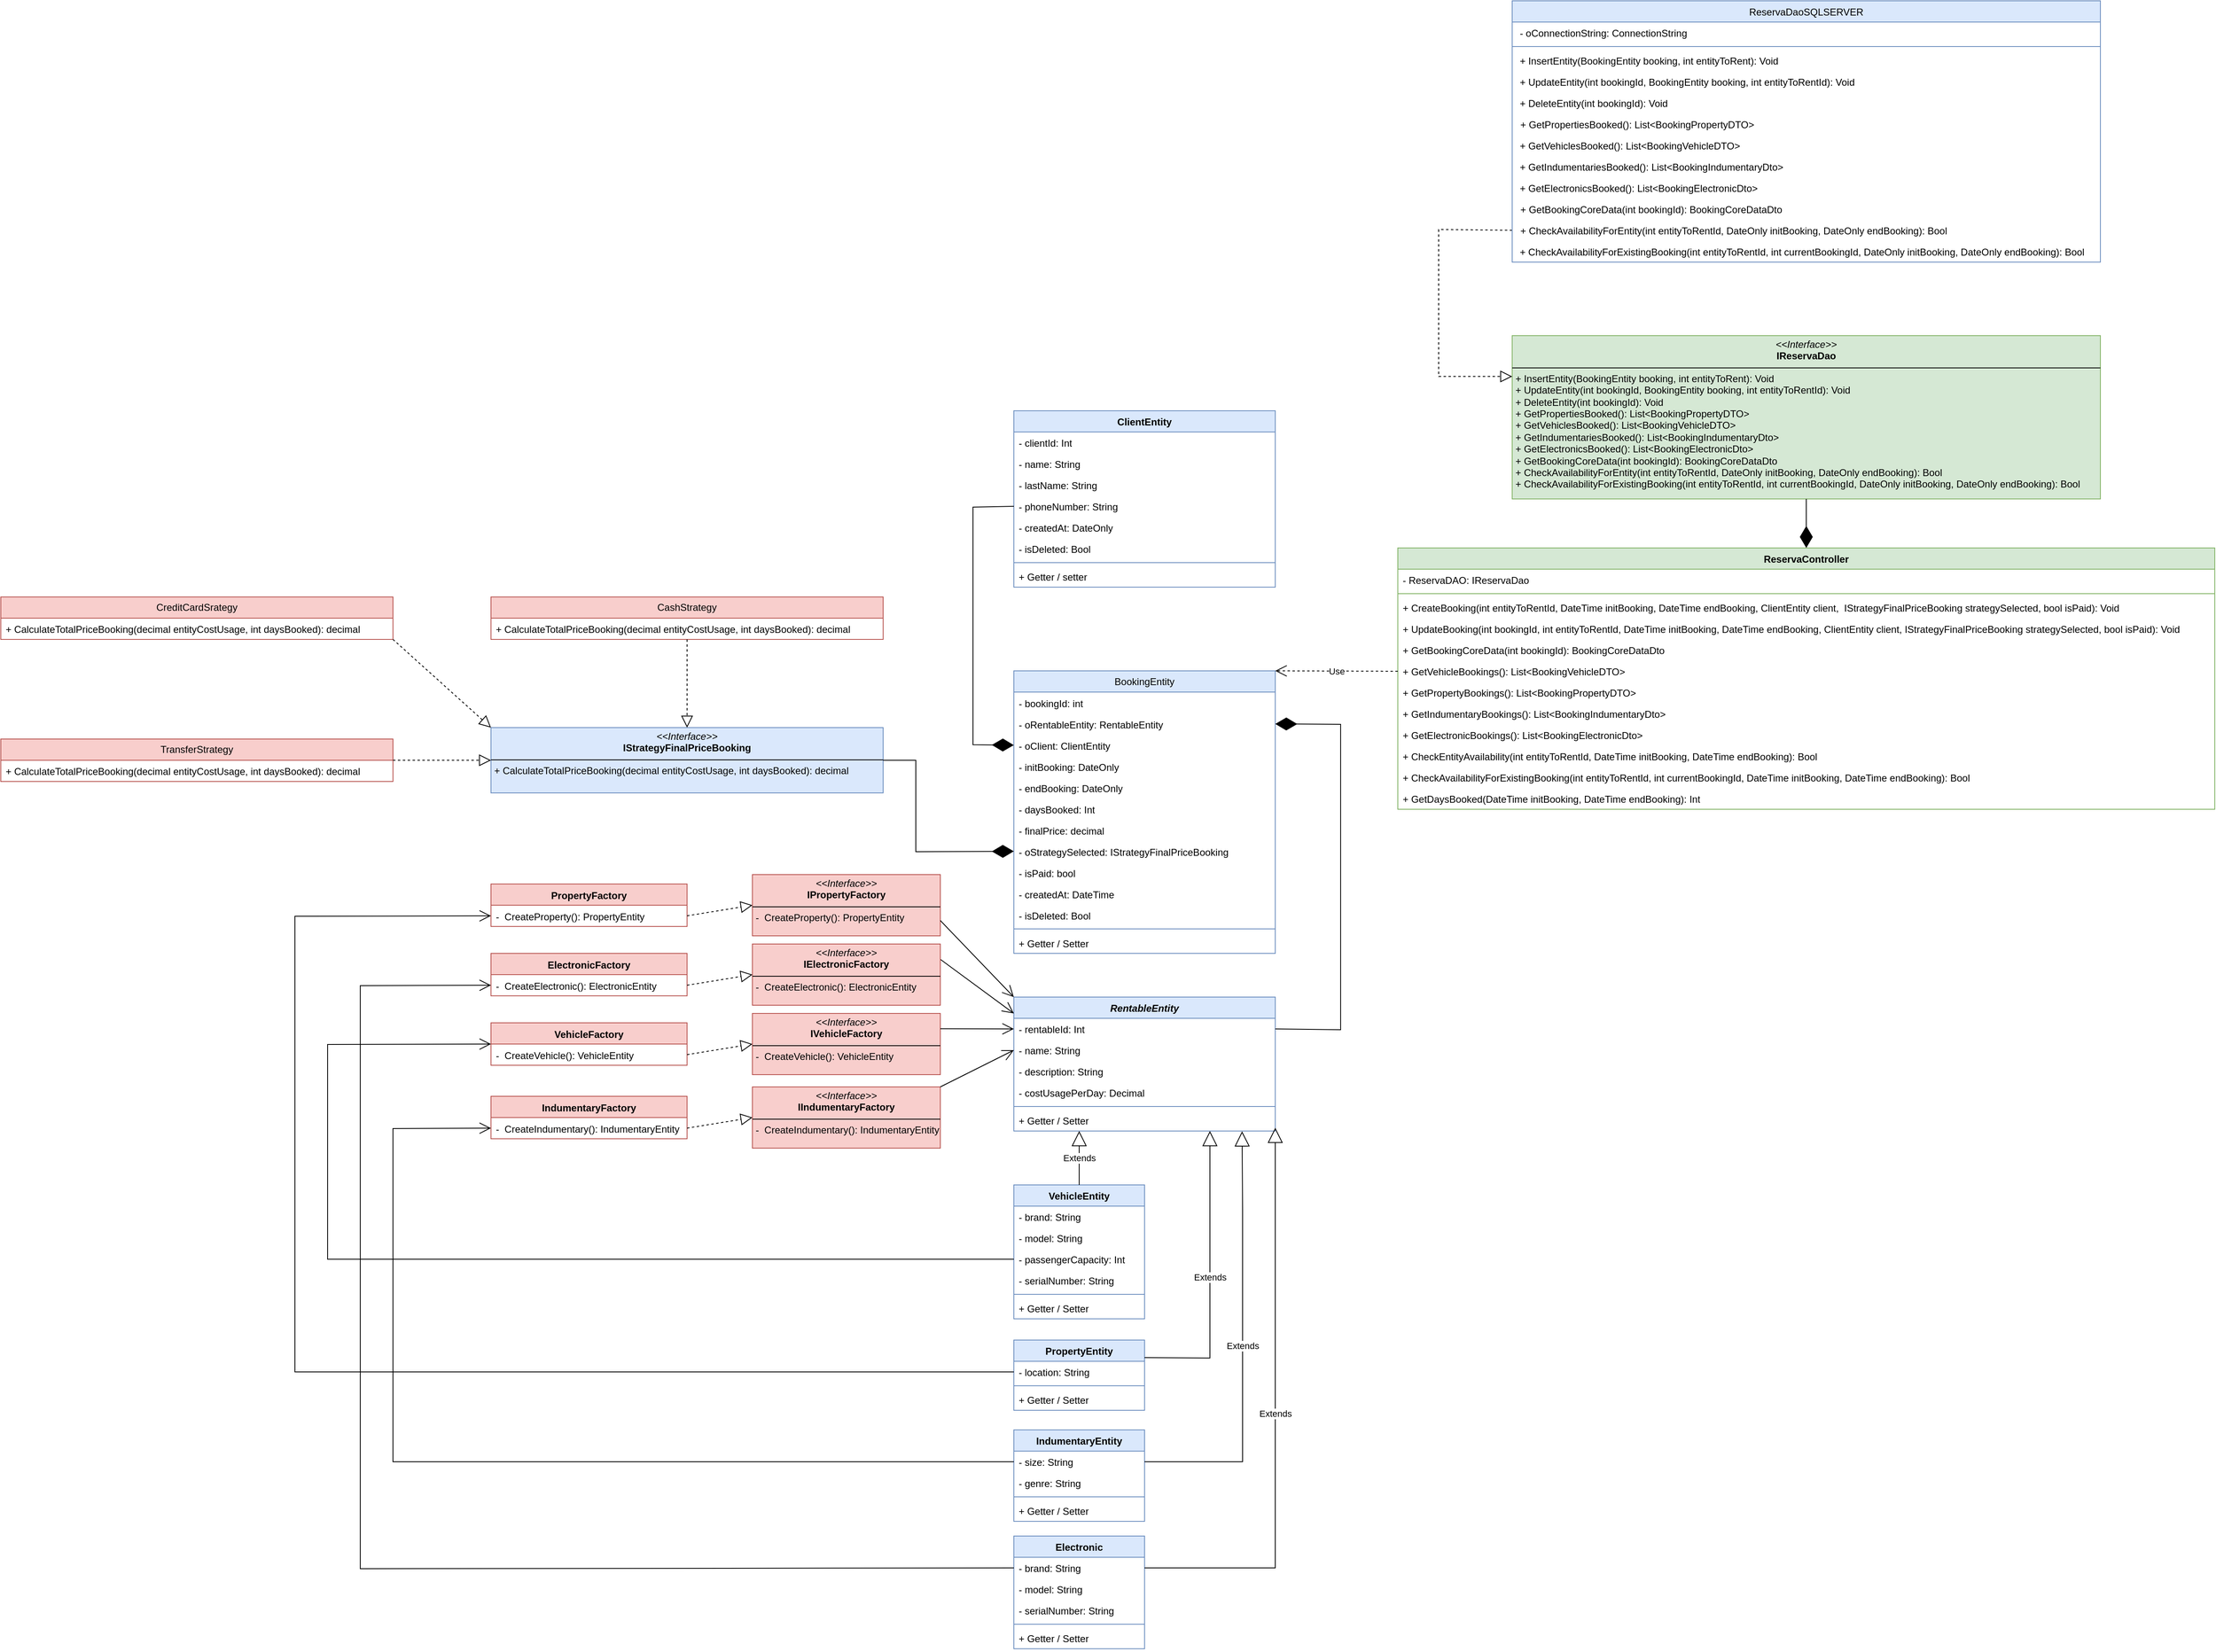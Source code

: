 <mxfile version="26.1.0">
  <diagram id="C5RBs43oDa-KdzZeNtuy" name="Page-1">
    <mxGraphModel dx="3269" dy="2035" grid="1" gridSize="10" guides="1" tooltips="1" connect="1" arrows="1" fold="1" page="1" pageScale="1" pageWidth="827" pageHeight="1169" math="0" shadow="0">
      <root>
        <mxCell id="WIyWlLk6GJQsqaUBKTNV-0" />
        <mxCell id="WIyWlLk6GJQsqaUBKTNV-1" parent="WIyWlLk6GJQsqaUBKTNV-0" />
        <mxCell id="m4PaVz9kTDVC2fhNwPpV-4" value="BookingEntity" style="swimlane;fontStyle=0;childLayout=stackLayout;horizontal=1;startSize=26;fillColor=#dae8fc;horizontalStack=0;resizeParent=1;resizeParentMax=0;resizeLast=0;collapsible=1;marginBottom=0;whiteSpace=wrap;html=1;strokeColor=#6c8ebf;" parent="WIyWlLk6GJQsqaUBKTNV-1" vertex="1">
          <mxGeometry x="320" y="250.5" width="320" height="346" as="geometry" />
        </mxCell>
        <mxCell id="m4PaVz9kTDVC2fhNwPpV-5" value="- bookingId: int" style="text;strokeColor=none;fillColor=none;align=left;verticalAlign=top;spacingLeft=4;spacingRight=4;overflow=hidden;rotatable=0;points=[[0,0.5],[1,0.5]];portConstraint=eastwest;whiteSpace=wrap;html=1;" parent="m4PaVz9kTDVC2fhNwPpV-4" vertex="1">
          <mxGeometry y="26" width="320" height="26" as="geometry" />
        </mxCell>
        <mxCell id="m4PaVz9kTDVC2fhNwPpV-6" value="- oRentableEntity: RentableEntity" style="text;strokeColor=none;fillColor=none;align=left;verticalAlign=top;spacingLeft=4;spacingRight=4;overflow=hidden;rotatable=0;points=[[0,0.5],[1,0.5]];portConstraint=eastwest;whiteSpace=wrap;html=1;" parent="m4PaVz9kTDVC2fhNwPpV-4" vertex="1">
          <mxGeometry y="52" width="320" height="26" as="geometry" />
        </mxCell>
        <mxCell id="-0rxYAURBGDoNV16Kf09-72" value="- oClient: ClientEntity" style="text;strokeColor=none;fillColor=none;align=left;verticalAlign=top;spacingLeft=4;spacingRight=4;overflow=hidden;rotatable=0;points=[[0,0.5],[1,0.5]];portConstraint=eastwest;whiteSpace=wrap;html=1;" parent="m4PaVz9kTDVC2fhNwPpV-4" vertex="1">
          <mxGeometry y="78" width="320" height="26" as="geometry" />
        </mxCell>
        <mxCell id="-0rxYAURBGDoNV16Kf09-1" value="- initBooking: DateOnly" style="text;strokeColor=none;fillColor=none;align=left;verticalAlign=top;spacingLeft=4;spacingRight=4;overflow=hidden;rotatable=0;points=[[0,0.5],[1,0.5]];portConstraint=eastwest;whiteSpace=wrap;html=1;" parent="m4PaVz9kTDVC2fhNwPpV-4" vertex="1">
          <mxGeometry y="104" width="320" height="26" as="geometry" />
        </mxCell>
        <mxCell id="-0rxYAURBGDoNV16Kf09-2" value="- endBooking: DateOnly" style="text;strokeColor=none;fillColor=none;align=left;verticalAlign=top;spacingLeft=4;spacingRight=4;overflow=hidden;rotatable=0;points=[[0,0.5],[1,0.5]];portConstraint=eastwest;whiteSpace=wrap;html=1;" parent="m4PaVz9kTDVC2fhNwPpV-4" vertex="1">
          <mxGeometry y="130" width="320" height="26" as="geometry" />
        </mxCell>
        <mxCell id="m4PaVz9kTDVC2fhNwPpV-25" value="- daysBooked: Int" style="text;strokeColor=none;fillColor=none;align=left;verticalAlign=top;spacingLeft=4;spacingRight=4;overflow=hidden;rotatable=0;points=[[0,0.5],[1,0.5]];portConstraint=eastwest;whiteSpace=wrap;html=1;" parent="m4PaVz9kTDVC2fhNwPpV-4" vertex="1">
          <mxGeometry y="156" width="320" height="26" as="geometry" />
        </mxCell>
        <mxCell id="-0rxYAURBGDoNV16Kf09-3" value="- finalPrice: decimal" style="text;strokeColor=none;fillColor=none;align=left;verticalAlign=top;spacingLeft=4;spacingRight=4;overflow=hidden;rotatable=0;points=[[0,0.5],[1,0.5]];portConstraint=eastwest;whiteSpace=wrap;html=1;" parent="m4PaVz9kTDVC2fhNwPpV-4" vertex="1">
          <mxGeometry y="182" width="320" height="26" as="geometry" />
        </mxCell>
        <mxCell id="m4PaVz9kTDVC2fhNwPpV-8" value="- oStrategySelected: IStrategyFinalPriceBooking" style="text;strokeColor=none;fillColor=none;align=left;verticalAlign=top;spacingLeft=4;spacingRight=4;overflow=hidden;rotatable=0;points=[[0,0.5],[1,0.5]];portConstraint=eastwest;whiteSpace=wrap;html=1;" parent="m4PaVz9kTDVC2fhNwPpV-4" vertex="1">
          <mxGeometry y="208" width="320" height="26" as="geometry" />
        </mxCell>
        <mxCell id="-0rxYAURBGDoNV16Kf09-4" value="- isPaid: bool" style="text;strokeColor=none;fillColor=none;align=left;verticalAlign=top;spacingLeft=4;spacingRight=4;overflow=hidden;rotatable=0;points=[[0,0.5],[1,0.5]];portConstraint=eastwest;whiteSpace=wrap;html=1;" parent="m4PaVz9kTDVC2fhNwPpV-4" vertex="1">
          <mxGeometry y="234" width="320" height="26" as="geometry" />
        </mxCell>
        <mxCell id="PpOj1krbx0FKZyaxwS8G-9" value="- createdAt: DateTime" style="text;strokeColor=none;fillColor=none;align=left;verticalAlign=top;spacingLeft=4;spacingRight=4;overflow=hidden;rotatable=0;points=[[0,0.5],[1,0.5]];portConstraint=eastwest;whiteSpace=wrap;html=1;" vertex="1" parent="m4PaVz9kTDVC2fhNwPpV-4">
          <mxGeometry y="260" width="320" height="26" as="geometry" />
        </mxCell>
        <mxCell id="PpOj1krbx0FKZyaxwS8G-10" value="- isDeleted: Bool" style="text;strokeColor=none;fillColor=none;align=left;verticalAlign=top;spacingLeft=4;spacingRight=4;overflow=hidden;rotatable=0;points=[[0,0.5],[1,0.5]];portConstraint=eastwest;whiteSpace=wrap;html=1;" vertex="1" parent="m4PaVz9kTDVC2fhNwPpV-4">
          <mxGeometry y="286" width="320" height="26" as="geometry" />
        </mxCell>
        <mxCell id="-0rxYAURBGDoNV16Kf09-71" value="" style="line;strokeWidth=1;fillColor=none;align=left;verticalAlign=middle;spacingTop=-1;spacingLeft=3;spacingRight=3;rotatable=0;labelPosition=right;points=[];portConstraint=eastwest;strokeColor=inherit;" parent="m4PaVz9kTDVC2fhNwPpV-4" vertex="1">
          <mxGeometry y="312" width="320" height="8" as="geometry" />
        </mxCell>
        <mxCell id="-0rxYAURBGDoNV16Kf09-70" value="+ Getter / Setter" style="text;strokeColor=none;fillColor=none;align=left;verticalAlign=top;spacingLeft=4;spacingRight=4;overflow=hidden;rotatable=0;points=[[0,0.5],[1,0.5]];portConstraint=eastwest;whiteSpace=wrap;html=1;" parent="m4PaVz9kTDVC2fhNwPpV-4" vertex="1">
          <mxGeometry y="320" width="320" height="26" as="geometry" />
        </mxCell>
        <mxCell id="m4PaVz9kTDVC2fhNwPpV-11" value="&lt;p style=&quot;margin:0px;margin-top:4px;text-align:center;&quot;&gt;&lt;i&gt;&amp;lt;&amp;lt;Interface&amp;gt;&amp;gt;&lt;/i&gt;&lt;br&gt;&lt;b&gt;IStrategyFinalPriceBooking&lt;/b&gt;&lt;/p&gt;&lt;hr size=&quot;1&quot; style=&quot;border-style:solid;&quot;&gt;&lt;p style=&quot;margin:0px;margin-left:4px;&quot;&gt;+ CalculateTotalPriceBooking(decimal entityCostUsage, int daysBooked): decimal&lt;/p&gt;" style="verticalAlign=top;align=left;overflow=fill;html=1;whiteSpace=wrap;fillColor=#dae8fc;strokeColor=#6c8ebf;shadow=0;fillStyle=auto;" parent="WIyWlLk6GJQsqaUBKTNV-1" vertex="1">
          <mxGeometry x="-320" y="320" width="480" height="80" as="geometry" />
        </mxCell>
        <mxCell id="m4PaVz9kTDVC2fhNwPpV-12" value="" style="endArrow=diamondThin;endFill=1;endSize=24;html=1;rounded=0;entryX=0;entryY=0.5;entryDx=0;entryDy=0;exitX=1;exitY=0.5;exitDx=0;exitDy=0;" parent="WIyWlLk6GJQsqaUBKTNV-1" source="m4PaVz9kTDVC2fhNwPpV-11" edge="1" target="m4PaVz9kTDVC2fhNwPpV-8">
          <mxGeometry width="160" relative="1" as="geometry">
            <mxPoint x="170" y="370" as="sourcePoint" />
            <mxPoint x="320" y="359.004" as="targetPoint" />
            <Array as="points">
              <mxPoint x="200" y="360" />
              <mxPoint x="200" y="472" />
            </Array>
          </mxGeometry>
        </mxCell>
        <mxCell id="m4PaVz9kTDVC2fhNwPpV-14" value="CashStrategy" style="swimlane;fontStyle=0;childLayout=stackLayout;horizontal=1;startSize=26;fillColor=#f8cecc;horizontalStack=0;resizeParent=1;resizeParentMax=0;resizeLast=0;collapsible=1;marginBottom=0;whiteSpace=wrap;html=1;strokeColor=#b85450;" parent="WIyWlLk6GJQsqaUBKTNV-1" vertex="1">
          <mxGeometry x="-320" y="160" width="480" height="52" as="geometry" />
        </mxCell>
        <mxCell id="m4PaVz9kTDVC2fhNwPpV-15" value="+ CalculateTotalPriceBooking(decimal entityCostUsage, int daysBooked): decimal" style="text;strokeColor=none;fillColor=none;align=left;verticalAlign=top;spacingLeft=4;spacingRight=4;overflow=hidden;rotatable=0;points=[[0,0.5],[1,0.5]];portConstraint=eastwest;whiteSpace=wrap;html=1;" parent="m4PaVz9kTDVC2fhNwPpV-14" vertex="1">
          <mxGeometry y="26" width="480" height="26" as="geometry" />
        </mxCell>
        <mxCell id="m4PaVz9kTDVC2fhNwPpV-18" value="CreditCardSrategy" style="swimlane;fontStyle=0;childLayout=stackLayout;horizontal=1;startSize=26;fillColor=#f8cecc;horizontalStack=0;resizeParent=1;resizeParentMax=0;resizeLast=0;collapsible=1;marginBottom=0;whiteSpace=wrap;html=1;strokeColor=#b85450;" parent="WIyWlLk6GJQsqaUBKTNV-1" vertex="1">
          <mxGeometry x="-920" y="160" width="480" height="52" as="geometry" />
        </mxCell>
        <mxCell id="m4PaVz9kTDVC2fhNwPpV-19" value="+ CalculateTotalPriceBooking(decimal entityCostUsage, int daysBooked): decimal" style="text;strokeColor=none;fillColor=none;align=left;verticalAlign=top;spacingLeft=4;spacingRight=4;overflow=hidden;rotatable=0;points=[[0,0.5],[1,0.5]];portConstraint=eastwest;whiteSpace=wrap;html=1;" parent="m4PaVz9kTDVC2fhNwPpV-18" vertex="1">
          <mxGeometry y="26" width="480" height="26" as="geometry" />
        </mxCell>
        <mxCell id="m4PaVz9kTDVC2fhNwPpV-20" value="TransferStrategy" style="swimlane;fontStyle=0;childLayout=stackLayout;horizontal=1;startSize=26;fillColor=#f8cecc;horizontalStack=0;resizeParent=1;resizeParentMax=0;resizeLast=0;collapsible=1;marginBottom=0;whiteSpace=wrap;html=1;strokeColor=#b85450;" parent="WIyWlLk6GJQsqaUBKTNV-1" vertex="1">
          <mxGeometry x="-920" y="334" width="480" height="52" as="geometry" />
        </mxCell>
        <mxCell id="m4PaVz9kTDVC2fhNwPpV-21" value="+ CalculateTotalPriceBooking(decimal entityCostUsage, int daysBooked): decimal" style="text;strokeColor=none;fillColor=none;align=left;verticalAlign=top;spacingLeft=4;spacingRight=4;overflow=hidden;rotatable=0;points=[[0,0.5],[1,0.5]];portConstraint=eastwest;whiteSpace=wrap;html=1;" parent="m4PaVz9kTDVC2fhNwPpV-20" vertex="1">
          <mxGeometry y="26" width="480" height="26" as="geometry" />
        </mxCell>
        <mxCell id="m4PaVz9kTDVC2fhNwPpV-22" value="" style="endArrow=block;dashed=1;endFill=0;endSize=12;html=1;rounded=0;exitX=1;exitY=0.5;exitDx=0;exitDy=0;entryX=0;entryY=0.5;entryDx=0;entryDy=0;" parent="WIyWlLk6GJQsqaUBKTNV-1" source="m4PaVz9kTDVC2fhNwPpV-20" target="m4PaVz9kTDVC2fhNwPpV-11" edge="1">
          <mxGeometry width="160" relative="1" as="geometry">
            <mxPoint x="-560" y="470" as="sourcePoint" />
            <mxPoint x="-400" y="470" as="targetPoint" />
          </mxGeometry>
        </mxCell>
        <mxCell id="m4PaVz9kTDVC2fhNwPpV-23" value="" style="endArrow=block;dashed=1;endFill=0;endSize=12;html=1;rounded=0;exitX=1;exitY=1;exitDx=0;exitDy=0;entryX=0;entryY=0;entryDx=0;entryDy=0;" parent="WIyWlLk6GJQsqaUBKTNV-1" source="m4PaVz9kTDVC2fhNwPpV-18" target="m4PaVz9kTDVC2fhNwPpV-11" edge="1">
          <mxGeometry width="160" relative="1" as="geometry">
            <mxPoint x="-473" y="250" as="sourcePoint" />
            <mxPoint x="-353" y="250" as="targetPoint" />
          </mxGeometry>
        </mxCell>
        <mxCell id="m4PaVz9kTDVC2fhNwPpV-24" value="" style="endArrow=block;dashed=1;endFill=0;endSize=12;html=1;rounded=0;exitX=0.5;exitY=1;exitDx=0;exitDy=0;entryX=0.5;entryY=0;entryDx=0;entryDy=0;" parent="WIyWlLk6GJQsqaUBKTNV-1" source="m4PaVz9kTDVC2fhNwPpV-14" target="m4PaVz9kTDVC2fhNwPpV-11" edge="1">
          <mxGeometry width="160" relative="1" as="geometry">
            <mxPoint x="-230" y="270" as="sourcePoint" />
            <mxPoint x="-110" y="270" as="targetPoint" />
          </mxGeometry>
        </mxCell>
        <mxCell id="m4PaVz9kTDVC2fhNwPpV-26" value="&lt;div&gt;&lt;i&gt;RentableEntity&lt;/i&gt;&lt;/div&gt;" style="swimlane;fontStyle=1;align=center;verticalAlign=top;childLayout=stackLayout;horizontal=1;startSize=26;horizontalStack=0;resizeParent=1;resizeParentMax=0;resizeLast=0;collapsible=1;marginBottom=0;whiteSpace=wrap;html=1;fillColor=#dae8fc;strokeColor=#6c8ebf;" parent="WIyWlLk6GJQsqaUBKTNV-1" vertex="1">
          <mxGeometry x="320" y="650" width="320" height="164" as="geometry" />
        </mxCell>
        <mxCell id="m4PaVz9kTDVC2fhNwPpV-27" value="- rentableId: Int" style="text;strokeColor=none;fillColor=none;align=left;verticalAlign=top;spacingLeft=4;spacingRight=4;overflow=hidden;rotatable=0;points=[[0,0.5],[1,0.5]];portConstraint=eastwest;whiteSpace=wrap;html=1;" parent="m4PaVz9kTDVC2fhNwPpV-26" vertex="1">
          <mxGeometry y="26" width="320" height="26" as="geometry" />
        </mxCell>
        <mxCell id="m4PaVz9kTDVC2fhNwPpV-30" value="- name: String" style="text;strokeColor=none;fillColor=none;align=left;verticalAlign=top;spacingLeft=4;spacingRight=4;overflow=hidden;rotatable=0;points=[[0,0.5],[1,0.5]];portConstraint=eastwest;whiteSpace=wrap;html=1;" parent="m4PaVz9kTDVC2fhNwPpV-26" vertex="1">
          <mxGeometry y="52" width="320" height="26" as="geometry" />
        </mxCell>
        <mxCell id="m4PaVz9kTDVC2fhNwPpV-31" value="- description: String" style="text;strokeColor=none;fillColor=none;align=left;verticalAlign=top;spacingLeft=4;spacingRight=4;overflow=hidden;rotatable=0;points=[[0,0.5],[1,0.5]];portConstraint=eastwest;whiteSpace=wrap;html=1;" parent="m4PaVz9kTDVC2fhNwPpV-26" vertex="1">
          <mxGeometry y="78" width="320" height="26" as="geometry" />
        </mxCell>
        <mxCell id="m4PaVz9kTDVC2fhNwPpV-32" value="- costUsagePerDay: Decimal" style="text;strokeColor=none;fillColor=none;align=left;verticalAlign=top;spacingLeft=4;spacingRight=4;overflow=hidden;rotatable=0;points=[[0,0.5],[1,0.5]];portConstraint=eastwest;whiteSpace=wrap;html=1;" parent="m4PaVz9kTDVC2fhNwPpV-26" vertex="1">
          <mxGeometry y="104" width="320" height="26" as="geometry" />
        </mxCell>
        <mxCell id="-0rxYAURBGDoNV16Kf09-69" value="" style="line;strokeWidth=1;fillColor=none;align=left;verticalAlign=middle;spacingTop=-1;spacingLeft=3;spacingRight=3;rotatable=0;labelPosition=right;points=[];portConstraint=eastwest;strokeColor=inherit;" parent="m4PaVz9kTDVC2fhNwPpV-26" vertex="1">
          <mxGeometry y="130" width="320" height="8" as="geometry" />
        </mxCell>
        <mxCell id="-0rxYAURBGDoNV16Kf09-68" value="+ Getter / Setter" style="text;strokeColor=none;fillColor=none;align=left;verticalAlign=top;spacingLeft=4;spacingRight=4;overflow=hidden;rotatable=0;points=[[0,0.5],[1,0.5]];portConstraint=eastwest;whiteSpace=wrap;html=1;" parent="m4PaVz9kTDVC2fhNwPpV-26" vertex="1">
          <mxGeometry y="138" width="320" height="26" as="geometry" />
        </mxCell>
        <mxCell id="qjLI-L57XUs-h8wpZ4Zj-0" value="" style="endArrow=diamondThin;endFill=1;endSize=24;html=1;rounded=0;exitX=1;exitY=0.5;exitDx=0;exitDy=0;entryX=1;entryY=0.5;entryDx=0;entryDy=0;" parent="WIyWlLk6GJQsqaUBKTNV-1" source="m4PaVz9kTDVC2fhNwPpV-27" target="m4PaVz9kTDVC2fhNwPpV-6" edge="1">
          <mxGeometry width="160" relative="1" as="geometry">
            <mxPoint x="350" y="540" as="sourcePoint" />
            <mxPoint x="587" y="590" as="targetPoint" />
            <Array as="points">
              <mxPoint x="720" y="690" />
              <mxPoint x="720" y="316" />
            </Array>
          </mxGeometry>
        </mxCell>
        <mxCell id="gw679d61oDOW8X4mK3xs-9" value="ReservaController" style="swimlane;fontStyle=1;align=center;verticalAlign=top;childLayout=stackLayout;horizontal=1;startSize=26;horizontalStack=0;resizeParent=1;resizeParentMax=0;resizeLast=0;collapsible=1;marginBottom=0;whiteSpace=wrap;html=1;fillColor=#d5e8d4;strokeColor=#82b366;" parent="WIyWlLk6GJQsqaUBKTNV-1" vertex="1">
          <mxGeometry x="790" y="100" width="1000" height="320" as="geometry" />
        </mxCell>
        <mxCell id="gw679d61oDOW8X4mK3xs-13" value="- ReservaDAO: IReservaDao" style="text;strokeColor=none;fillColor=none;align=left;verticalAlign=top;spacingLeft=4;spacingRight=4;overflow=hidden;rotatable=0;points=[[0,0.5],[1,0.5]];portConstraint=eastwest;whiteSpace=wrap;html=1;" parent="gw679d61oDOW8X4mK3xs-9" vertex="1">
          <mxGeometry y="26" width="1000" height="26" as="geometry" />
        </mxCell>
        <mxCell id="gw679d61oDOW8X4mK3xs-11" value="" style="line;strokeWidth=1;fillColor=none;align=left;verticalAlign=middle;spacingTop=-1;spacingLeft=3;spacingRight=3;rotatable=0;labelPosition=right;points=[];portConstraint=eastwest;strokeColor=inherit;" parent="gw679d61oDOW8X4mK3xs-9" vertex="1">
          <mxGeometry y="52" width="1000" height="8" as="geometry" />
        </mxCell>
        <mxCell id="gw679d61oDOW8X4mK3xs-12" value="+ CreateBooking(int entityToRentId, DateTime initBooking, DateTime endBooking, ClientEntity client,&amp;nbsp; IStrategyFinalPriceBooking strategySelected, bool isPaid): Void" style="text;strokeColor=none;fillColor=none;align=left;verticalAlign=top;spacingLeft=4;spacingRight=4;overflow=hidden;rotatable=0;points=[[0,0.5],[1,0.5]];portConstraint=eastwest;whiteSpace=wrap;html=1;" parent="gw679d61oDOW8X4mK3xs-9" vertex="1">
          <mxGeometry y="60" width="1000" height="26" as="geometry" />
        </mxCell>
        <mxCell id="gw679d61oDOW8X4mK3xs-14" value="+&amp;nbsp;UpdateBooking(int bookingId, int entityToRentId, DateTime initBooking, DateTime endBooking, ClientEntity client, IStrategyFinalPriceBooking strategySelected, bool isPaid): Void" style="text;strokeColor=none;fillColor=none;align=left;verticalAlign=top;spacingLeft=4;spacingRight=4;overflow=hidden;rotatable=0;points=[[0,0.5],[1,0.5]];portConstraint=eastwest;whiteSpace=wrap;html=1;" parent="gw679d61oDOW8X4mK3xs-9" vertex="1">
          <mxGeometry y="86" width="1000" height="26" as="geometry" />
        </mxCell>
        <mxCell id="gw679d61oDOW8X4mK3xs-15" value="+ GetBookingCoreData(int bookingId): BookingCoreDataDto&amp;nbsp;" style="text;strokeColor=none;fillColor=none;align=left;verticalAlign=top;spacingLeft=4;spacingRight=4;overflow=hidden;rotatable=0;points=[[0,0.5],[1,0.5]];portConstraint=eastwest;whiteSpace=wrap;html=1;" parent="gw679d61oDOW8X4mK3xs-9" vertex="1">
          <mxGeometry y="112" width="1000" height="26" as="geometry" />
        </mxCell>
        <mxCell id="gw679d61oDOW8X4mK3xs-16" value="+&amp;nbsp;GetVehicleBookings():&amp;nbsp;List&amp;lt;BookingVehicleDTO&amp;gt;&amp;nbsp;" style="text;strokeColor=none;fillColor=none;align=left;verticalAlign=top;spacingLeft=4;spacingRight=4;overflow=hidden;rotatable=0;points=[[0,0.5],[1,0.5]];portConstraint=eastwest;whiteSpace=wrap;html=1;" parent="gw679d61oDOW8X4mK3xs-9" vertex="1">
          <mxGeometry y="138" width="1000" height="26" as="geometry" />
        </mxCell>
        <mxCell id="gw679d61oDOW8X4mK3xs-17" value="+&amp;nbsp;GetPropertyBookings():&amp;nbsp;List&amp;lt;BookingPropertyDTO&amp;gt;&amp;nbsp;" style="text;strokeColor=none;fillColor=none;align=left;verticalAlign=top;spacingLeft=4;spacingRight=4;overflow=hidden;rotatable=0;points=[[0,0.5],[1,0.5]];portConstraint=eastwest;whiteSpace=wrap;html=1;" parent="gw679d61oDOW8X4mK3xs-9" vertex="1">
          <mxGeometry y="164" width="1000" height="26" as="geometry" />
        </mxCell>
        <mxCell id="PpOj1krbx0FKZyaxwS8G-13" value="+&amp;nbsp;GetIndumentaryBookings():&amp;nbsp;List&amp;lt;BookingIndumentaryDto&amp;gt;&amp;nbsp;" style="text;strokeColor=none;fillColor=none;align=left;verticalAlign=top;spacingLeft=4;spacingRight=4;overflow=hidden;rotatable=0;points=[[0,0.5],[1,0.5]];portConstraint=eastwest;whiteSpace=wrap;html=1;" vertex="1" parent="gw679d61oDOW8X4mK3xs-9">
          <mxGeometry y="190" width="1000" height="26" as="geometry" />
        </mxCell>
        <mxCell id="PpOj1krbx0FKZyaxwS8G-14" value="+&amp;nbsp;GetElectronicBookings():&amp;nbsp;List&amp;lt;BookingElectronicDto&amp;gt;&amp;nbsp;" style="text;strokeColor=none;fillColor=none;align=left;verticalAlign=top;spacingLeft=4;spacingRight=4;overflow=hidden;rotatable=0;points=[[0,0.5],[1,0.5]];portConstraint=eastwest;whiteSpace=wrap;html=1;" vertex="1" parent="gw679d61oDOW8X4mK3xs-9">
          <mxGeometry y="216" width="1000" height="26" as="geometry" />
        </mxCell>
        <mxCell id="PpOj1krbx0FKZyaxwS8G-15" value="+&amp;nbsp;CheckEntityAvailability(int entityToRentId, DateTime initBooking, DateTime endBooking): Bool" style="text;strokeColor=none;fillColor=none;align=left;verticalAlign=top;spacingLeft=4;spacingRight=4;overflow=hidden;rotatable=0;points=[[0,0.5],[1,0.5]];portConstraint=eastwest;whiteSpace=wrap;html=1;" vertex="1" parent="gw679d61oDOW8X4mK3xs-9">
          <mxGeometry y="242" width="1000" height="26" as="geometry" />
        </mxCell>
        <mxCell id="PpOj1krbx0FKZyaxwS8G-16" value="+&amp;nbsp;CheckAvailabilityForExistingBooking(int entityToRentId, int currentBookingId, DateTime initBooking, DateTime endBooking): Bool" style="text;strokeColor=none;fillColor=none;align=left;verticalAlign=top;spacingLeft=4;spacingRight=4;overflow=hidden;rotatable=0;points=[[0,0.5],[1,0.5]];portConstraint=eastwest;whiteSpace=wrap;html=1;" vertex="1" parent="gw679d61oDOW8X4mK3xs-9">
          <mxGeometry y="268" width="1000" height="26" as="geometry" />
        </mxCell>
        <mxCell id="PpOj1krbx0FKZyaxwS8G-17" value="+&amp;nbsp;GetDaysBooked(DateTime initBooking, DateTime endBooking): Int" style="text;strokeColor=none;fillColor=none;align=left;verticalAlign=top;spacingLeft=4;spacingRight=4;overflow=hidden;rotatable=0;points=[[0,0.5],[1,0.5]];portConstraint=eastwest;whiteSpace=wrap;html=1;" vertex="1" parent="gw679d61oDOW8X4mK3xs-9">
          <mxGeometry y="294" width="1000" height="26" as="geometry" />
        </mxCell>
        <mxCell id="gw679d61oDOW8X4mK3xs-18" value="Use" style="endArrow=open;endSize=12;dashed=1;html=1;rounded=0;entryX=1;entryY=0;entryDx=0;entryDy=0;exitX=0;exitY=0.5;exitDx=0;exitDy=0;" parent="WIyWlLk6GJQsqaUBKTNV-1" source="gw679d61oDOW8X4mK3xs-16" target="m4PaVz9kTDVC2fhNwPpV-4" edge="1">
          <mxGeometry width="160" relative="1" as="geometry">
            <mxPoint x="645" y="170" as="sourcePoint" />
            <mxPoint x="646" y="240" as="targetPoint" />
          </mxGeometry>
        </mxCell>
        <mxCell id="gw679d61oDOW8X4mK3xs-19" value="&lt;p style=&quot;margin:0px;margin-top:4px;text-align:center;&quot;&gt;&lt;i&gt;&amp;lt;&amp;lt;Interface&amp;gt;&amp;gt;&lt;/i&gt;&lt;br&gt;&lt;b&gt;IReservaDao&lt;/b&gt;&lt;/p&gt;&lt;hr size=&quot;1&quot; style=&quot;border-style:solid;&quot;&gt;&lt;p style=&quot;margin: 0px 0px 0px 4px;&quot;&gt;&lt;span style=&quot;background-color: transparent; color: light-dark(rgb(0, 0, 0), rgb(255, 255, 255));&quot;&gt;+&amp;nbsp;&lt;/span&gt;&lt;span style=&quot;background-color: transparent; color: light-dark(rgb(0, 0, 0), rgb(255, 255, 255));&quot;&gt;InsertEntity(BookingEntity booking, int entityToRent): Void&lt;/span&gt;&lt;/p&gt;&lt;p style=&quot;margin: 0px 0px 0px 4px;&quot;&gt;&lt;span style=&quot;background-color: transparent; color: light-dark(rgb(0, 0, 0), rgb(255, 255, 255));&quot;&gt;+&amp;nbsp;&lt;/span&gt;&lt;span style=&quot;background-color: transparent;&quot;&gt;UpdateEntity(int bookingId, BookingEntity booking, int entityToRentId): Void&lt;/span&gt;&lt;/p&gt;&lt;p style=&quot;margin: 0px 0px 0px 4px;&quot;&gt;&lt;span style=&quot;background-color: transparent; color: light-dark(rgb(0, 0, 0), rgb(255, 255, 255));&quot;&gt;+&amp;nbsp;&lt;/span&gt;&lt;span style=&quot;background-color: transparent;&quot;&gt;DeleteEntity(int bookingId): Void&lt;/span&gt;&lt;span style=&quot;background-color: transparent; color: light-dark(rgb(0, 0, 0), rgb(255, 255, 255));&quot;&gt;&amp;nbsp;&lt;/span&gt;&lt;/p&gt;&lt;p style=&quot;margin: 0px 0px 0px 4px;&quot;&gt;&lt;span style=&quot;background-color: transparent; color: light-dark(rgb(0, 0, 0), rgb(255, 255, 255));&quot;&gt;+&amp;nbsp;&lt;/span&gt;&lt;span style=&quot;background-color: transparent;&quot;&gt;GetPropertiesBooked():&amp;nbsp;&lt;/span&gt;&lt;span style=&quot;background-color: transparent;&quot;&gt;List&amp;lt;BookingPropertyDTO&amp;gt;&lt;/span&gt;&lt;/p&gt;&lt;p style=&quot;margin: 0px 0px 0px 4px;&quot;&gt;&lt;span style=&quot;background-color: transparent; color: light-dark(rgb(0, 0, 0), rgb(255, 255, 255));&quot;&gt;+&amp;nbsp;&lt;/span&gt;&lt;span style=&quot;background-color: transparent;&quot;&gt;GetVehiclesBooked():&amp;nbsp;&lt;/span&gt;&lt;span style=&quot;background-color: transparent;&quot;&gt;List&amp;lt;BookingVehicleDTO&amp;gt;&lt;/span&gt;&lt;/p&gt;&lt;p style=&quot;margin: 0px 0px 0px 4px;&quot;&gt;&lt;span style=&quot;background-color: transparent;&quot;&gt;+&amp;nbsp;&lt;/span&gt;&lt;span style=&quot;background-color: transparent;&quot;&gt;GetIndumentariesBooked():&amp;nbsp;&lt;/span&gt;&lt;span style=&quot;background-color: transparent;&quot;&gt;List&amp;lt;BookingIndumentaryDto&amp;gt;&lt;/span&gt;&lt;/p&gt;&lt;p style=&quot;margin: 0px 0px 0px 4px;&quot;&gt;&lt;span style=&quot;background-color: transparent;&quot;&gt;+&amp;nbsp;&lt;/span&gt;&lt;span style=&quot;background-color: transparent;&quot;&gt;GetElectronicsBooked():&amp;nbsp;&lt;/span&gt;&lt;span style=&quot;background-color: transparent;&quot;&gt;List&amp;lt;BookingElectronicDto&amp;gt;&lt;/span&gt;&lt;/p&gt;&lt;p style=&quot;margin: 0px 0px 0px 4px;&quot;&gt;&lt;span style=&quot;background-color: transparent;&quot;&gt;+&amp;nbsp;&lt;/span&gt;&lt;span style=&quot;background-color: transparent;&quot;&gt;GetBookingCoreData(int bookingId):&amp;nbsp;&lt;/span&gt;&lt;span style=&quot;background-color: transparent;&quot;&gt;BookingCoreDataDto&lt;/span&gt;&lt;span style=&quot;background-color: transparent; color: light-dark(rgb(0, 0, 0), rgb(255, 255, 255));&quot;&gt;&amp;nbsp;&lt;/span&gt;&lt;/p&gt;&lt;p style=&quot;margin: 0px 0px 0px 4px;&quot;&gt;+&amp;nbsp;CheckAvailabilityForEntity(int entityToRentId, DateOnly initBooking, DateOnly endBooking): Bool&lt;/p&gt;&lt;p style=&quot;margin: 0px 0px 0px 4px;&quot;&gt;+&amp;nbsp;CheckAvailabilityForExistingBooking(int entityToRentId, int currentBookingId, DateOnly initBooking, DateOnly endBooking): Bool&lt;/p&gt;" style="verticalAlign=top;align=left;overflow=fill;html=1;whiteSpace=wrap;fillColor=#d5e8d4;strokeColor=#82b366;" parent="WIyWlLk6GJQsqaUBKTNV-1" vertex="1">
          <mxGeometry x="930" y="-160" width="720" height="200" as="geometry" />
        </mxCell>
        <mxCell id="gw679d61oDOW8X4mK3xs-20" value="" style="endArrow=diamondThin;endFill=1;endSize=24;html=1;rounded=0;entryX=0.5;entryY=0;entryDx=0;entryDy=0;exitX=0.5;exitY=1;exitDx=0;exitDy=0;" parent="WIyWlLk6GJQsqaUBKTNV-1" source="gw679d61oDOW8X4mK3xs-19" edge="1" target="gw679d61oDOW8X4mK3xs-9">
          <mxGeometry width="160" relative="1" as="geometry">
            <mxPoint x="1050" y="-110" as="sourcePoint" />
            <mxPoint x="1080" y="39" as="targetPoint" />
            <Array as="points" />
          </mxGeometry>
        </mxCell>
        <mxCell id="gw679d61oDOW8X4mK3xs-44" value="" style="endArrow=block;dashed=1;endFill=0;endSize=12;html=1;rounded=0;entryX=0;entryY=0.25;entryDx=0;entryDy=0;exitX=0;exitY=0.5;exitDx=0;exitDy=0;" parent="WIyWlLk6GJQsqaUBKTNV-1" source="PpOj1krbx0FKZyaxwS8G-30" target="gw679d61oDOW8X4mK3xs-19" edge="1">
          <mxGeometry width="160" relative="1" as="geometry">
            <mxPoint x="1290" y="-420" as="sourcePoint" />
            <mxPoint x="1384" y="-81" as="targetPoint" />
            <Array as="points">
              <mxPoint x="840" y="-290" />
              <mxPoint x="840" y="-110" />
            </Array>
          </mxGeometry>
        </mxCell>
        <mxCell id="-0rxYAURBGDoNV16Kf09-5" value="" style="endArrow=open;endFill=1;endSize=12;html=1;rounded=0;exitX=1;exitY=0.25;exitDx=0;exitDy=0;" parent="WIyWlLk6GJQsqaUBKTNV-1" source="-0rxYAURBGDoNV16Kf09-6" edge="1">
          <mxGeometry width="160" relative="1" as="geometry">
            <mxPoint x="160" y="670" as="sourcePoint" />
            <mxPoint x="320" y="670" as="targetPoint" />
          </mxGeometry>
        </mxCell>
        <mxCell id="-0rxYAURBGDoNV16Kf09-6" value="&lt;p style=&quot;margin:0px;margin-top:4px;text-align:center;&quot;&gt;&lt;i&gt;&amp;lt;&amp;lt;Interface&amp;gt;&amp;gt;&lt;/i&gt;&lt;br&gt;&lt;b&gt;IElectronicFactory&lt;/b&gt;&lt;/p&gt;&lt;hr size=&quot;1&quot; style=&quot;border-style:solid;&quot;&gt;&lt;p style=&quot;margin:0px;margin-left:4px;&quot;&gt;-&amp;nbsp; CreateElectronic():&amp;nbsp;&lt;span style=&quot;background-color: initial;&quot;&gt;ElectronicEntity&lt;/span&gt;&lt;/p&gt;&lt;p style=&quot;margin:0px;margin-left:4px;&quot;&gt;&lt;br&gt;&lt;/p&gt;" style="verticalAlign=top;align=left;overflow=fill;html=1;whiteSpace=wrap;fillColor=#f8cecc;strokeColor=#b85450;" parent="WIyWlLk6GJQsqaUBKTNV-1" vertex="1">
          <mxGeometry y="585" width="230" height="75" as="geometry" />
        </mxCell>
        <mxCell id="-0rxYAURBGDoNV16Kf09-7" value="&lt;p style=&quot;margin:0px;margin-top:4px;text-align:center;&quot;&gt;&lt;i&gt;&amp;lt;&amp;lt;Interface&amp;gt;&amp;gt;&lt;/i&gt;&lt;br&gt;&lt;b&gt;IVehicleFactory&lt;/b&gt;&lt;/p&gt;&lt;hr size=&quot;1&quot; style=&quot;border-style:solid;&quot;&gt;&lt;p style=&quot;margin:0px;margin-left:4px;&quot;&gt;-&amp;nbsp; CreateVehicle(): Vehicle&lt;span style=&quot;background-color: initial;&quot;&gt;Entity&lt;/span&gt;&lt;/p&gt;&lt;p style=&quot;margin:0px;margin-left:4px;&quot;&gt;&lt;br&gt;&lt;/p&gt;" style="verticalAlign=top;align=left;overflow=fill;html=1;whiteSpace=wrap;fillColor=#f8cecc;strokeColor=#b85450;" parent="WIyWlLk6GJQsqaUBKTNV-1" vertex="1">
          <mxGeometry y="670" width="230" height="75" as="geometry" />
        </mxCell>
        <mxCell id="-0rxYAURBGDoNV16Kf09-8" value="" style="endArrow=open;endFill=1;endSize=12;html=1;rounded=0;exitX=1;exitY=0.25;exitDx=0;exitDy=0;entryX=0;entryY=0.5;entryDx=0;entryDy=0;" parent="WIyWlLk6GJQsqaUBKTNV-1" source="-0rxYAURBGDoNV16Kf09-7" target="m4PaVz9kTDVC2fhNwPpV-27" edge="1">
          <mxGeometry width="160" relative="1" as="geometry">
            <mxPoint x="155" y="828" as="sourcePoint" />
            <mxPoint x="195" y="904" as="targetPoint" />
          </mxGeometry>
        </mxCell>
        <mxCell id="-0rxYAURBGDoNV16Kf09-9" value="&lt;p style=&quot;margin:0px;margin-top:4px;text-align:center;&quot;&gt;&lt;i&gt;&amp;lt;&amp;lt;Interface&amp;gt;&amp;gt;&lt;/i&gt;&lt;br&gt;&lt;b&gt;IIndumentaryFactory&lt;/b&gt;&lt;/p&gt;&lt;hr size=&quot;1&quot; style=&quot;border-style:solid;&quot;&gt;&lt;p style=&quot;margin:0px;margin-left:4px;&quot;&gt;-&amp;nbsp; CreateIndumentary(): Indumentary&lt;span style=&quot;background-color: initial;&quot;&gt;Entity&lt;/span&gt;&lt;/p&gt;&lt;p style=&quot;margin:0px;margin-left:4px;&quot;&gt;&lt;br&gt;&lt;/p&gt;" style="verticalAlign=top;align=left;overflow=fill;html=1;whiteSpace=wrap;fillColor=#f8cecc;strokeColor=#b85450;" parent="WIyWlLk6GJQsqaUBKTNV-1" vertex="1">
          <mxGeometry y="760" width="230" height="75" as="geometry" />
        </mxCell>
        <mxCell id="-0rxYAURBGDoNV16Kf09-10" value="" style="endArrow=open;endFill=1;endSize=12;html=1;rounded=0;exitX=1;exitY=0;exitDx=0;exitDy=0;entryX=0;entryY=0.5;entryDx=0;entryDy=0;" parent="WIyWlLk6GJQsqaUBKTNV-1" source="-0rxYAURBGDoNV16Kf09-9" target="m4PaVz9kTDVC2fhNwPpV-30" edge="1">
          <mxGeometry width="160" relative="1" as="geometry">
            <mxPoint x="240" y="828" as="sourcePoint" />
            <mxPoint x="330" y="827" as="targetPoint" />
          </mxGeometry>
        </mxCell>
        <mxCell id="-0rxYAURBGDoNV16Kf09-11" value="&lt;p style=&quot;margin:0px;margin-top:4px;text-align:center;&quot;&gt;&lt;i&gt;&amp;lt;&amp;lt;Interface&amp;gt;&amp;gt;&lt;/i&gt;&lt;br&gt;&lt;b&gt;IPropertyFactory&lt;/b&gt;&lt;/p&gt;&lt;hr size=&quot;1&quot; style=&quot;border-style:solid;&quot;&gt;&lt;p style=&quot;margin:0px;margin-left:4px;&quot;&gt;-&amp;nbsp; CreateProperty(): Property&lt;span style=&quot;background-color: initial;&quot;&gt;Entity&lt;/span&gt;&lt;/p&gt;&lt;p style=&quot;margin:0px;margin-left:4px;&quot;&gt;&lt;br&gt;&lt;/p&gt;" style="verticalAlign=top;align=left;overflow=fill;html=1;whiteSpace=wrap;fillColor=#f8cecc;strokeColor=#b85450;" parent="WIyWlLk6GJQsqaUBKTNV-1" vertex="1">
          <mxGeometry y="500" width="230" height="75" as="geometry" />
        </mxCell>
        <mxCell id="-0rxYAURBGDoNV16Kf09-12" value="" style="endArrow=open;endFill=1;endSize=12;html=1;rounded=0;exitX=1;exitY=0.75;exitDx=0;exitDy=0;entryX=0;entryY=0;entryDx=0;entryDy=0;" parent="WIyWlLk6GJQsqaUBKTNV-1" source="-0rxYAURBGDoNV16Kf09-11" target="m4PaVz9kTDVC2fhNwPpV-26" edge="1">
          <mxGeometry width="160" relative="1" as="geometry">
            <mxPoint x="270" y="560" as="sourcePoint" />
            <mxPoint x="360" y="626" as="targetPoint" />
          </mxGeometry>
        </mxCell>
        <mxCell id="-0rxYAURBGDoNV16Kf09-13" value="PropertyFactory&lt;div&gt;&lt;br&gt;&lt;/div&gt;" style="swimlane;fontStyle=1;align=center;verticalAlign=top;childLayout=stackLayout;horizontal=1;startSize=26;horizontalStack=0;resizeParent=1;resizeParentMax=0;resizeLast=0;collapsible=1;marginBottom=0;whiteSpace=wrap;html=1;fillColor=#f8cecc;strokeColor=#b85450;" parent="WIyWlLk6GJQsqaUBKTNV-1" vertex="1">
          <mxGeometry x="-320" y="511.5" width="240" height="52" as="geometry" />
        </mxCell>
        <mxCell id="-0rxYAURBGDoNV16Kf09-14" value="-&amp;nbsp; CreateProperty(): Property&lt;span style=&quot;background-color: initial;&quot;&gt;Entity&lt;/span&gt;" style="text;strokeColor=none;fillColor=none;align=left;verticalAlign=top;spacingLeft=4;spacingRight=4;overflow=hidden;rotatable=0;points=[[0,0.5],[1,0.5]];portConstraint=eastwest;whiteSpace=wrap;html=1;" parent="-0rxYAURBGDoNV16Kf09-13" vertex="1">
          <mxGeometry y="26" width="240" height="26" as="geometry" />
        </mxCell>
        <mxCell id="-0rxYAURBGDoNV16Kf09-17" value="ElectronicFactory&lt;div&gt;&lt;br&gt;&lt;/div&gt;" style="swimlane;fontStyle=1;align=center;verticalAlign=top;childLayout=stackLayout;horizontal=1;startSize=26;horizontalStack=0;resizeParent=1;resizeParentMax=0;resizeLast=0;collapsible=1;marginBottom=0;whiteSpace=wrap;html=1;fillColor=#f8cecc;strokeColor=#b85450;" parent="WIyWlLk6GJQsqaUBKTNV-1" vertex="1">
          <mxGeometry x="-320" y="596.5" width="240" height="52" as="geometry" />
        </mxCell>
        <mxCell id="-0rxYAURBGDoNV16Kf09-18" value="-&amp;nbsp; CreateElectronic(): Electronic&lt;span style=&quot;background-color: initial;&quot;&gt;Entity&lt;/span&gt;" style="text;strokeColor=none;fillColor=none;align=left;verticalAlign=top;spacingLeft=4;spacingRight=4;overflow=hidden;rotatable=0;points=[[0,0.5],[1,0.5]];portConstraint=eastwest;whiteSpace=wrap;html=1;" parent="-0rxYAURBGDoNV16Kf09-17" vertex="1">
          <mxGeometry y="26" width="240" height="26" as="geometry" />
        </mxCell>
        <mxCell id="-0rxYAURBGDoNV16Kf09-19" value="VehicleFactory&lt;div&gt;&lt;br&gt;&lt;/div&gt;" style="swimlane;fontStyle=1;align=center;verticalAlign=top;childLayout=stackLayout;horizontal=1;startSize=26;horizontalStack=0;resizeParent=1;resizeParentMax=0;resizeLast=0;collapsible=1;marginBottom=0;whiteSpace=wrap;html=1;fillColor=#f8cecc;strokeColor=#b85450;" parent="WIyWlLk6GJQsqaUBKTNV-1" vertex="1">
          <mxGeometry x="-320" y="681.5" width="240" height="52" as="geometry" />
        </mxCell>
        <mxCell id="-0rxYAURBGDoNV16Kf09-20" value="-&amp;nbsp; CreateVehicle(): Vehicle&lt;span style=&quot;background-color: initial;&quot;&gt;Entity&lt;/span&gt;" style="text;strokeColor=none;fillColor=none;align=left;verticalAlign=top;spacingLeft=4;spacingRight=4;overflow=hidden;rotatable=0;points=[[0,0.5],[1,0.5]];portConstraint=eastwest;whiteSpace=wrap;html=1;" parent="-0rxYAURBGDoNV16Kf09-19" vertex="1">
          <mxGeometry y="26" width="240" height="26" as="geometry" />
        </mxCell>
        <mxCell id="-0rxYAURBGDoNV16Kf09-21" value="IndumentaryFactory&lt;div&gt;&lt;br&gt;&lt;/div&gt;" style="swimlane;fontStyle=1;align=center;verticalAlign=top;childLayout=stackLayout;horizontal=1;startSize=26;horizontalStack=0;resizeParent=1;resizeParentMax=0;resizeLast=0;collapsible=1;marginBottom=0;whiteSpace=wrap;html=1;fillColor=#f8cecc;strokeColor=#b85450;" parent="WIyWlLk6GJQsqaUBKTNV-1" vertex="1">
          <mxGeometry x="-320" y="771.5" width="240" height="52" as="geometry" />
        </mxCell>
        <mxCell id="-0rxYAURBGDoNV16Kf09-22" value="-&amp;nbsp; CreateIndumentary(): Indumentary&lt;span style=&quot;background-color: initial;&quot;&gt;Entity&lt;/span&gt;" style="text;strokeColor=none;fillColor=none;align=left;verticalAlign=top;spacingLeft=4;spacingRight=4;overflow=hidden;rotatable=0;points=[[0,0.5],[1,0.5]];portConstraint=eastwest;whiteSpace=wrap;html=1;" parent="-0rxYAURBGDoNV16Kf09-21" vertex="1">
          <mxGeometry y="26" width="240" height="26" as="geometry" />
        </mxCell>
        <mxCell id="-0rxYAURBGDoNV16Kf09-23" value="" style="endArrow=block;dashed=1;endFill=0;endSize=12;html=1;rounded=0;exitX=1;exitY=0.5;exitDx=0;exitDy=0;entryX=0;entryY=0.5;entryDx=0;entryDy=0;" parent="WIyWlLk6GJQsqaUBKTNV-1" source="-0rxYAURBGDoNV16Kf09-14" target="-0rxYAURBGDoNV16Kf09-11" edge="1">
          <mxGeometry width="160" relative="1" as="geometry">
            <mxPoint x="-90" y="450" as="sourcePoint" />
            <mxPoint x="70" y="450" as="targetPoint" />
          </mxGeometry>
        </mxCell>
        <mxCell id="-0rxYAURBGDoNV16Kf09-24" value="" style="endArrow=block;dashed=1;endFill=0;endSize=12;html=1;rounded=0;exitX=1;exitY=0.5;exitDx=0;exitDy=0;entryX=0;entryY=0.5;entryDx=0;entryDy=0;" parent="WIyWlLk6GJQsqaUBKTNV-1" source="-0rxYAURBGDoNV16Kf09-18" target="-0rxYAURBGDoNV16Kf09-6" edge="1">
          <mxGeometry width="160" relative="1" as="geometry">
            <mxPoint x="-80" y="900" as="sourcePoint" />
            <mxPoint x="80" y="900" as="targetPoint" />
          </mxGeometry>
        </mxCell>
        <mxCell id="-0rxYAURBGDoNV16Kf09-25" value="" style="endArrow=block;dashed=1;endFill=0;endSize=12;html=1;rounded=0;exitX=1;exitY=0.5;exitDx=0;exitDy=0;entryX=0;entryY=0.5;entryDx=0;entryDy=0;" parent="WIyWlLk6GJQsqaUBKTNV-1" source="-0rxYAURBGDoNV16Kf09-20" target="-0rxYAURBGDoNV16Kf09-7" edge="1">
          <mxGeometry width="160" relative="1" as="geometry">
            <mxPoint x="-100" y="900" as="sourcePoint" />
            <mxPoint x="60" y="900" as="targetPoint" />
          </mxGeometry>
        </mxCell>
        <mxCell id="-0rxYAURBGDoNV16Kf09-26" value="" style="endArrow=block;dashed=1;endFill=0;endSize=12;html=1;rounded=0;exitX=1;exitY=0.5;exitDx=0;exitDy=0;entryX=0;entryY=0.5;entryDx=0;entryDy=0;" parent="WIyWlLk6GJQsqaUBKTNV-1" source="-0rxYAURBGDoNV16Kf09-22" target="-0rxYAURBGDoNV16Kf09-9" edge="1">
          <mxGeometry width="160" relative="1" as="geometry">
            <mxPoint x="-70" y="880" as="sourcePoint" />
            <mxPoint x="90" y="880" as="targetPoint" />
          </mxGeometry>
        </mxCell>
        <mxCell id="-0rxYAURBGDoNV16Kf09-41" value="VehicleEntity" style="swimlane;fontStyle=1;align=center;verticalAlign=top;childLayout=stackLayout;horizontal=1;startSize=26;horizontalStack=0;resizeParent=1;resizeParentMax=0;resizeLast=0;collapsible=1;marginBottom=0;whiteSpace=wrap;html=1;fillColor=#dae8fc;strokeColor=#6c8ebf;" parent="WIyWlLk6GJQsqaUBKTNV-1" vertex="1">
          <mxGeometry x="320" y="880" width="160" height="164" as="geometry" />
        </mxCell>
        <mxCell id="-0rxYAURBGDoNV16Kf09-42" value="- brand: String" style="text;strokeColor=none;fillColor=none;align=left;verticalAlign=top;spacingLeft=4;spacingRight=4;overflow=hidden;rotatable=0;points=[[0,0.5],[1,0.5]];portConstraint=eastwest;whiteSpace=wrap;html=1;" parent="-0rxYAURBGDoNV16Kf09-41" vertex="1">
          <mxGeometry y="26" width="160" height="26" as="geometry" />
        </mxCell>
        <mxCell id="-0rxYAURBGDoNV16Kf09-29" value="- model: String" style="text;strokeColor=none;fillColor=none;align=left;verticalAlign=top;spacingLeft=4;spacingRight=4;overflow=hidden;rotatable=0;points=[[0,0.5],[1,0.5]];portConstraint=eastwest;whiteSpace=wrap;html=1;" parent="-0rxYAURBGDoNV16Kf09-41" vertex="1">
          <mxGeometry y="52" width="160" height="26" as="geometry" />
        </mxCell>
        <mxCell id="-0rxYAURBGDoNV16Kf09-30" value="- passengerCapacity: Int" style="text;strokeColor=none;fillColor=none;align=left;verticalAlign=top;spacingLeft=4;spacingRight=4;overflow=hidden;rotatable=0;points=[[0,0.5],[1,0.5]];portConstraint=eastwest;whiteSpace=wrap;html=1;" parent="-0rxYAURBGDoNV16Kf09-41" vertex="1">
          <mxGeometry y="78" width="160" height="26" as="geometry" />
        </mxCell>
        <mxCell id="-0rxYAURBGDoNV16Kf09-32" value="- serialNumber: String" style="text;strokeColor=none;fillColor=none;align=left;verticalAlign=top;spacingLeft=4;spacingRight=4;overflow=hidden;rotatable=0;points=[[0,0.5],[1,0.5]];portConstraint=eastwest;whiteSpace=wrap;html=1;" parent="-0rxYAURBGDoNV16Kf09-41" vertex="1">
          <mxGeometry y="104" width="160" height="26" as="geometry" />
        </mxCell>
        <mxCell id="-0rxYAURBGDoNV16Kf09-43" value="" style="line;strokeWidth=1;fillColor=none;align=left;verticalAlign=middle;spacingTop=-1;spacingLeft=3;spacingRight=3;rotatable=0;labelPosition=right;points=[];portConstraint=eastwest;strokeColor=inherit;" parent="-0rxYAURBGDoNV16Kf09-41" vertex="1">
          <mxGeometry y="130" width="160" height="8" as="geometry" />
        </mxCell>
        <mxCell id="-0rxYAURBGDoNV16Kf09-44" value="+ Getter / Setter" style="text;strokeColor=none;fillColor=none;align=left;verticalAlign=top;spacingLeft=4;spacingRight=4;overflow=hidden;rotatable=0;points=[[0,0.5],[1,0.5]];portConstraint=eastwest;whiteSpace=wrap;html=1;" parent="-0rxYAURBGDoNV16Kf09-41" vertex="1">
          <mxGeometry y="138" width="160" height="26" as="geometry" />
        </mxCell>
        <mxCell id="-0rxYAURBGDoNV16Kf09-45" value="PropertyEntity" style="swimlane;fontStyle=1;align=center;verticalAlign=top;childLayout=stackLayout;horizontal=1;startSize=26;horizontalStack=0;resizeParent=1;resizeParentMax=0;resizeLast=0;collapsible=1;marginBottom=0;whiteSpace=wrap;html=1;fillColor=#dae8fc;strokeColor=#6c8ebf;" parent="WIyWlLk6GJQsqaUBKTNV-1" vertex="1">
          <mxGeometry x="320" y="1070" width="160" height="86" as="geometry" />
        </mxCell>
        <mxCell id="-0rxYAURBGDoNV16Kf09-46" value="- location: String" style="text;strokeColor=none;fillColor=none;align=left;verticalAlign=top;spacingLeft=4;spacingRight=4;overflow=hidden;rotatable=0;points=[[0,0.5],[1,0.5]];portConstraint=eastwest;whiteSpace=wrap;html=1;" parent="-0rxYAURBGDoNV16Kf09-45" vertex="1">
          <mxGeometry y="26" width="160" height="26" as="geometry" />
        </mxCell>
        <mxCell id="-0rxYAURBGDoNV16Kf09-47" value="" style="line;strokeWidth=1;fillColor=none;align=left;verticalAlign=middle;spacingTop=-1;spacingLeft=3;spacingRight=3;rotatable=0;labelPosition=right;points=[];portConstraint=eastwest;strokeColor=inherit;" parent="-0rxYAURBGDoNV16Kf09-45" vertex="1">
          <mxGeometry y="52" width="160" height="8" as="geometry" />
        </mxCell>
        <mxCell id="-0rxYAURBGDoNV16Kf09-48" value="+ Getter / Setter" style="text;strokeColor=none;fillColor=none;align=left;verticalAlign=top;spacingLeft=4;spacingRight=4;overflow=hidden;rotatable=0;points=[[0,0.5],[1,0.5]];portConstraint=eastwest;whiteSpace=wrap;html=1;" parent="-0rxYAURBGDoNV16Kf09-45" vertex="1">
          <mxGeometry y="60" width="160" height="26" as="geometry" />
        </mxCell>
        <mxCell id="-0rxYAURBGDoNV16Kf09-49" value="IndumentaryEntity" style="swimlane;fontStyle=1;align=center;verticalAlign=top;childLayout=stackLayout;horizontal=1;startSize=26;horizontalStack=0;resizeParent=1;resizeParentMax=0;resizeLast=0;collapsible=1;marginBottom=0;whiteSpace=wrap;html=1;fillColor=#dae8fc;strokeColor=#6c8ebf;" parent="WIyWlLk6GJQsqaUBKTNV-1" vertex="1">
          <mxGeometry x="320" y="1180" width="160" height="112" as="geometry" />
        </mxCell>
        <mxCell id="-0rxYAURBGDoNV16Kf09-50" value="- size: String" style="text;strokeColor=none;fillColor=none;align=left;verticalAlign=top;spacingLeft=4;spacingRight=4;overflow=hidden;rotatable=0;points=[[0,0.5],[1,0.5]];portConstraint=eastwest;whiteSpace=wrap;html=1;" parent="-0rxYAURBGDoNV16Kf09-49" vertex="1">
          <mxGeometry y="26" width="160" height="26" as="geometry" />
        </mxCell>
        <mxCell id="-0rxYAURBGDoNV16Kf09-53" value="- genre: String" style="text;strokeColor=none;fillColor=none;align=left;verticalAlign=top;spacingLeft=4;spacingRight=4;overflow=hidden;rotatable=0;points=[[0,0.5],[1,0.5]];portConstraint=eastwest;whiteSpace=wrap;html=1;" parent="-0rxYAURBGDoNV16Kf09-49" vertex="1">
          <mxGeometry y="52" width="160" height="26" as="geometry" />
        </mxCell>
        <mxCell id="-0rxYAURBGDoNV16Kf09-51" value="" style="line;strokeWidth=1;fillColor=none;align=left;verticalAlign=middle;spacingTop=-1;spacingLeft=3;spacingRight=3;rotatable=0;labelPosition=right;points=[];portConstraint=eastwest;strokeColor=inherit;" parent="-0rxYAURBGDoNV16Kf09-49" vertex="1">
          <mxGeometry y="78" width="160" height="8" as="geometry" />
        </mxCell>
        <mxCell id="-0rxYAURBGDoNV16Kf09-52" value="+ Getter / Setter" style="text;strokeColor=none;fillColor=none;align=left;verticalAlign=top;spacingLeft=4;spacingRight=4;overflow=hidden;rotatable=0;points=[[0,0.5],[1,0.5]];portConstraint=eastwest;whiteSpace=wrap;html=1;" parent="-0rxYAURBGDoNV16Kf09-49" vertex="1">
          <mxGeometry y="86" width="160" height="26" as="geometry" />
        </mxCell>
        <mxCell id="-0rxYAURBGDoNV16Kf09-54" value="Electronic" style="swimlane;fontStyle=1;align=center;verticalAlign=top;childLayout=stackLayout;horizontal=1;startSize=26;horizontalStack=0;resizeParent=1;resizeParentMax=0;resizeLast=0;collapsible=1;marginBottom=0;whiteSpace=wrap;html=1;fillColor=#dae8fc;strokeColor=#6c8ebf;" parent="WIyWlLk6GJQsqaUBKTNV-1" vertex="1">
          <mxGeometry x="320" y="1310" width="160" height="138" as="geometry" />
        </mxCell>
        <mxCell id="-0rxYAURBGDoNV16Kf09-55" value="- brand: String" style="text;strokeColor=none;fillColor=none;align=left;verticalAlign=top;spacingLeft=4;spacingRight=4;overflow=hidden;rotatable=0;points=[[0,0.5],[1,0.5]];portConstraint=eastwest;whiteSpace=wrap;html=1;" parent="-0rxYAURBGDoNV16Kf09-54" vertex="1">
          <mxGeometry y="26" width="160" height="26" as="geometry" />
        </mxCell>
        <mxCell id="-0rxYAURBGDoNV16Kf09-58" value="- model: String" style="text;strokeColor=none;fillColor=none;align=left;verticalAlign=top;spacingLeft=4;spacingRight=4;overflow=hidden;rotatable=0;points=[[0,0.5],[1,0.5]];portConstraint=eastwest;whiteSpace=wrap;html=1;" parent="-0rxYAURBGDoNV16Kf09-54" vertex="1">
          <mxGeometry y="52" width="160" height="26" as="geometry" />
        </mxCell>
        <mxCell id="-0rxYAURBGDoNV16Kf09-59" value="- serialNumber: String" style="text;strokeColor=none;fillColor=none;align=left;verticalAlign=top;spacingLeft=4;spacingRight=4;overflow=hidden;rotatable=0;points=[[0,0.5],[1,0.5]];portConstraint=eastwest;whiteSpace=wrap;html=1;" parent="-0rxYAURBGDoNV16Kf09-54" vertex="1">
          <mxGeometry y="78" width="160" height="26" as="geometry" />
        </mxCell>
        <mxCell id="-0rxYAURBGDoNV16Kf09-56" value="" style="line;strokeWidth=1;fillColor=none;align=left;verticalAlign=middle;spacingTop=-1;spacingLeft=3;spacingRight=3;rotatable=0;labelPosition=right;points=[];portConstraint=eastwest;strokeColor=inherit;" parent="-0rxYAURBGDoNV16Kf09-54" vertex="1">
          <mxGeometry y="104" width="160" height="8" as="geometry" />
        </mxCell>
        <mxCell id="-0rxYAURBGDoNV16Kf09-57" value="+ Getter / Setter" style="text;strokeColor=none;fillColor=none;align=left;verticalAlign=top;spacingLeft=4;spacingRight=4;overflow=hidden;rotatable=0;points=[[0,0.5],[1,0.5]];portConstraint=eastwest;whiteSpace=wrap;html=1;" parent="-0rxYAURBGDoNV16Kf09-54" vertex="1">
          <mxGeometry y="112" width="160" height="26" as="geometry" />
        </mxCell>
        <mxCell id="-0rxYAURBGDoNV16Kf09-60" value="Extends" style="endArrow=block;endSize=16;endFill=0;html=1;rounded=0;exitX=0.5;exitY=0;exitDx=0;exitDy=0;entryX=0.25;entryY=1;entryDx=0;entryDy=0;" parent="WIyWlLk6GJQsqaUBKTNV-1" source="-0rxYAURBGDoNV16Kf09-41" target="m4PaVz9kTDVC2fhNwPpV-26" edge="1">
          <mxGeometry width="160" relative="1" as="geometry">
            <mxPoint x="370" y="830" as="sourcePoint" />
            <mxPoint x="400" y="820" as="targetPoint" />
          </mxGeometry>
        </mxCell>
        <mxCell id="-0rxYAURBGDoNV16Kf09-61" value="Extends" style="endArrow=block;endSize=16;endFill=0;html=1;rounded=0;exitX=1;exitY=0.25;exitDx=0;exitDy=0;entryX=0.75;entryY=1;entryDx=0;entryDy=0;" parent="WIyWlLk6GJQsqaUBKTNV-1" source="-0rxYAURBGDoNV16Kf09-45" target="m4PaVz9kTDVC2fhNwPpV-26" edge="1">
          <mxGeometry width="160" relative="1" as="geometry">
            <mxPoint x="530" y="871.5" as="sourcePoint" />
            <mxPoint x="560" y="820" as="targetPoint" />
            <Array as="points">
              <mxPoint x="560" y="1092" />
            </Array>
          </mxGeometry>
        </mxCell>
        <mxCell id="-0rxYAURBGDoNV16Kf09-62" value="Extends" style="endArrow=block;endSize=16;endFill=0;html=1;rounded=0;exitX=1;exitY=0.5;exitDx=0;exitDy=0;entryX=0.873;entryY=1.014;entryDx=0;entryDy=0;entryPerimeter=0;" parent="WIyWlLk6GJQsqaUBKTNV-1" source="-0rxYAURBGDoNV16Kf09-50" target="-0rxYAURBGDoNV16Kf09-68" edge="1">
          <mxGeometry width="160" relative="1" as="geometry">
            <mxPoint x="750" y="860" as="sourcePoint" />
            <mxPoint x="750" y="760" as="targetPoint" />
            <Array as="points">
              <mxPoint x="600" y="1219" />
              <mxPoint x="600" y="910" />
            </Array>
          </mxGeometry>
        </mxCell>
        <mxCell id="-0rxYAURBGDoNV16Kf09-63" value="Extends" style="endArrow=block;endSize=16;endFill=0;html=1;rounded=0;exitX=1;exitY=0.5;exitDx=0;exitDy=0;" parent="WIyWlLk6GJQsqaUBKTNV-1" source="-0rxYAURBGDoNV16Kf09-55" edge="1">
          <mxGeometry width="160" relative="1" as="geometry">
            <mxPoint x="970" y="854" as="sourcePoint" />
            <mxPoint x="640" y="810" as="targetPoint" />
            <Array as="points">
              <mxPoint x="640" y="1349" />
            </Array>
          </mxGeometry>
        </mxCell>
        <mxCell id="-0rxYAURBGDoNV16Kf09-64" value="" style="endArrow=open;endFill=1;endSize=12;html=1;rounded=0;exitX=0;exitY=0.5;exitDx=0;exitDy=0;entryX=0;entryY=0.5;entryDx=0;entryDy=0;" parent="WIyWlLk6GJQsqaUBKTNV-1" source="-0rxYAURBGDoNV16Kf09-30" target="-0rxYAURBGDoNV16Kf09-19" edge="1">
          <mxGeometry width="160" relative="1" as="geometry">
            <mxPoint x="200" y="1155" as="sourcePoint" />
            <mxPoint x="290" y="1110" as="targetPoint" />
            <Array as="points">
              <mxPoint x="-520" y="971" />
              <mxPoint x="-520" y="708" />
            </Array>
          </mxGeometry>
        </mxCell>
        <mxCell id="-0rxYAURBGDoNV16Kf09-65" value="" style="endArrow=open;endFill=1;endSize=12;html=1;rounded=0;entryX=0;entryY=0.5;entryDx=0;entryDy=0;exitX=0;exitY=0.5;exitDx=0;exitDy=0;" parent="WIyWlLk6GJQsqaUBKTNV-1" source="-0rxYAURBGDoNV16Kf09-46" target="-0rxYAURBGDoNV16Kf09-14" edge="1">
          <mxGeometry width="160" relative="1" as="geometry">
            <mxPoint x="160" y="1050" as="sourcePoint" />
            <mxPoint x="-140" y="1080" as="targetPoint" />
            <Array as="points">
              <mxPoint x="-560" y="1109" />
              <mxPoint x="-560" y="551" />
            </Array>
          </mxGeometry>
        </mxCell>
        <mxCell id="-0rxYAURBGDoNV16Kf09-66" value="" style="endArrow=open;endFill=1;endSize=12;html=1;rounded=0;entryX=0;entryY=0.5;entryDx=0;entryDy=0;exitX=0;exitY=0.5;exitDx=0;exitDy=0;" parent="WIyWlLk6GJQsqaUBKTNV-1" source="-0rxYAURBGDoNV16Kf09-50" target="-0rxYAURBGDoNV16Kf09-22" edge="1">
          <mxGeometry width="160" relative="1" as="geometry">
            <mxPoint x="90" y="1130" as="sourcePoint" />
            <mxPoint x="100" y="880" as="targetPoint" />
            <Array as="points">
              <mxPoint x="-440" y="1219" />
              <mxPoint x="-440" y="1120" />
              <mxPoint x="-440" y="811" />
            </Array>
          </mxGeometry>
        </mxCell>
        <mxCell id="-0rxYAURBGDoNV16Kf09-67" value="" style="endArrow=open;endFill=1;endSize=12;html=1;rounded=0;entryX=0;entryY=0.5;entryDx=0;entryDy=0;exitX=0;exitY=0.5;exitDx=0;exitDy=0;" parent="WIyWlLk6GJQsqaUBKTNV-1" source="-0rxYAURBGDoNV16Kf09-55" target="-0rxYAURBGDoNV16Kf09-18" edge="1">
          <mxGeometry width="160" relative="1" as="geometry">
            <mxPoint x="310" y="1360" as="sourcePoint" />
            <mxPoint x="770" y="1170" as="targetPoint" />
            <Array as="points">
              <mxPoint x="-480" y="1350" />
              <mxPoint x="-480" y="1200" />
              <mxPoint x="-480" y="636" />
            </Array>
          </mxGeometry>
        </mxCell>
        <mxCell id="PpOj1krbx0FKZyaxwS8G-0" value="ClientEntity" style="swimlane;fontStyle=1;align=center;verticalAlign=top;childLayout=stackLayout;horizontal=1;startSize=26;horizontalStack=0;resizeParent=1;resizeParentMax=0;resizeLast=0;collapsible=1;marginBottom=0;whiteSpace=wrap;html=1;fillColor=#dae8fc;strokeColor=#6c8ebf;" vertex="1" parent="WIyWlLk6GJQsqaUBKTNV-1">
          <mxGeometry x="320" y="-68" width="320" height="216" as="geometry" />
        </mxCell>
        <mxCell id="PpOj1krbx0FKZyaxwS8G-1" value="- clientId: Int" style="text;strokeColor=none;fillColor=none;align=left;verticalAlign=top;spacingLeft=4;spacingRight=4;overflow=hidden;rotatable=0;points=[[0,0.5],[1,0.5]];portConstraint=eastwest;whiteSpace=wrap;html=1;" vertex="1" parent="PpOj1krbx0FKZyaxwS8G-0">
          <mxGeometry y="26" width="320" height="26" as="geometry" />
        </mxCell>
        <mxCell id="PpOj1krbx0FKZyaxwS8G-4" value="- name: String" style="text;strokeColor=none;fillColor=none;align=left;verticalAlign=top;spacingLeft=4;spacingRight=4;overflow=hidden;rotatable=0;points=[[0,0.5],[1,0.5]];portConstraint=eastwest;whiteSpace=wrap;html=1;" vertex="1" parent="PpOj1krbx0FKZyaxwS8G-0">
          <mxGeometry y="52" width="320" height="26" as="geometry" />
        </mxCell>
        <mxCell id="PpOj1krbx0FKZyaxwS8G-5" value="- lastName: String" style="text;strokeColor=none;fillColor=none;align=left;verticalAlign=top;spacingLeft=4;spacingRight=4;overflow=hidden;rotatable=0;points=[[0,0.5],[1,0.5]];portConstraint=eastwest;whiteSpace=wrap;html=1;" vertex="1" parent="PpOj1krbx0FKZyaxwS8G-0">
          <mxGeometry y="78" width="320" height="26" as="geometry" />
        </mxCell>
        <mxCell id="PpOj1krbx0FKZyaxwS8G-6" value="- phoneNumber: String" style="text;strokeColor=none;fillColor=none;align=left;verticalAlign=top;spacingLeft=4;spacingRight=4;overflow=hidden;rotatable=0;points=[[0,0.5],[1,0.5]];portConstraint=eastwest;whiteSpace=wrap;html=1;" vertex="1" parent="PpOj1krbx0FKZyaxwS8G-0">
          <mxGeometry y="104" width="320" height="26" as="geometry" />
        </mxCell>
        <mxCell id="PpOj1krbx0FKZyaxwS8G-7" value="- createdAt: DateOnly" style="text;strokeColor=none;fillColor=none;align=left;verticalAlign=top;spacingLeft=4;spacingRight=4;overflow=hidden;rotatable=0;points=[[0,0.5],[1,0.5]];portConstraint=eastwest;whiteSpace=wrap;html=1;" vertex="1" parent="PpOj1krbx0FKZyaxwS8G-0">
          <mxGeometry y="130" width="320" height="26" as="geometry" />
        </mxCell>
        <mxCell id="PpOj1krbx0FKZyaxwS8G-8" value="- isDeleted: Bool" style="text;strokeColor=none;fillColor=none;align=left;verticalAlign=top;spacingLeft=4;spacingRight=4;overflow=hidden;rotatable=0;points=[[0,0.5],[1,0.5]];portConstraint=eastwest;whiteSpace=wrap;html=1;" vertex="1" parent="PpOj1krbx0FKZyaxwS8G-0">
          <mxGeometry y="156" width="320" height="26" as="geometry" />
        </mxCell>
        <mxCell id="PpOj1krbx0FKZyaxwS8G-2" value="" style="line;strokeWidth=1;fillColor=none;align=left;verticalAlign=middle;spacingTop=-1;spacingLeft=3;spacingRight=3;rotatable=0;labelPosition=right;points=[];portConstraint=eastwest;strokeColor=inherit;" vertex="1" parent="PpOj1krbx0FKZyaxwS8G-0">
          <mxGeometry y="182" width="320" height="8" as="geometry" />
        </mxCell>
        <mxCell id="PpOj1krbx0FKZyaxwS8G-3" value="+ Getter / setter" style="text;strokeColor=none;fillColor=none;align=left;verticalAlign=top;spacingLeft=4;spacingRight=4;overflow=hidden;rotatable=0;points=[[0,0.5],[1,0.5]];portConstraint=eastwest;whiteSpace=wrap;html=1;" vertex="1" parent="PpOj1krbx0FKZyaxwS8G-0">
          <mxGeometry y="190" width="320" height="26" as="geometry" />
        </mxCell>
        <mxCell id="PpOj1krbx0FKZyaxwS8G-12" value="" style="endArrow=diamondThin;endFill=1;endSize=24;html=1;rounded=0;exitX=0;exitY=0.5;exitDx=0;exitDy=0;entryX=0;entryY=0.5;entryDx=0;entryDy=0;" edge="1" parent="WIyWlLk6GJQsqaUBKTNV-1" source="PpOj1krbx0FKZyaxwS8G-6" target="-0rxYAURBGDoNV16Kf09-72">
          <mxGeometry width="160" relative="1" as="geometry">
            <mxPoint x="420" y="190" as="sourcePoint" />
            <mxPoint x="580" y="190" as="targetPoint" />
            <Array as="points">
              <mxPoint x="270" y="50" />
              <mxPoint x="270" y="341" />
            </Array>
          </mxGeometry>
        </mxCell>
        <mxCell id="PpOj1krbx0FKZyaxwS8G-18" value="&lt;span style=&quot;font-weight: 400;&quot;&gt;ReservaDaoSQLSERVER&lt;/span&gt;" style="swimlane;fontStyle=1;align=center;verticalAlign=top;childLayout=stackLayout;horizontal=1;startSize=26;horizontalStack=0;resizeParent=1;resizeParentMax=0;resizeLast=0;collapsible=1;marginBottom=0;whiteSpace=wrap;html=1;fillColor=#dae8fc;strokeColor=#6c8ebf;" vertex="1" parent="WIyWlLk6GJQsqaUBKTNV-1">
          <mxGeometry x="930" y="-570" width="720" height="320" as="geometry" />
        </mxCell>
        <mxCell id="PpOj1krbx0FKZyaxwS8G-22" value="&amp;nbsp;- oConnectionString: ConnectionString&amp;nbsp; &amp;nbsp;" style="text;strokeColor=none;fillColor=none;align=left;verticalAlign=top;spacingLeft=4;spacingRight=4;overflow=hidden;rotatable=0;points=[[0,0.5],[1,0.5]];portConstraint=eastwest;whiteSpace=wrap;html=1;" vertex="1" parent="PpOj1krbx0FKZyaxwS8G-18">
          <mxGeometry y="26" width="720" height="26" as="geometry" />
        </mxCell>
        <mxCell id="PpOj1krbx0FKZyaxwS8G-20" value="" style="line;strokeWidth=1;fillColor=none;align=left;verticalAlign=middle;spacingTop=-1;spacingLeft=3;spacingRight=3;rotatable=0;labelPosition=right;points=[];portConstraint=eastwest;strokeColor=inherit;" vertex="1" parent="PpOj1krbx0FKZyaxwS8G-18">
          <mxGeometry y="52" width="720" height="8" as="geometry" />
        </mxCell>
        <mxCell id="PpOj1krbx0FKZyaxwS8G-19" value="&lt;span style=&quot;color: light-dark(rgb(0, 0, 0), rgb(255, 255, 255)); background-color: transparent;&quot;&gt;&amp;nbsp;+&amp;nbsp;&lt;/span&gt;&lt;span style=&quot;color: light-dark(rgb(0, 0, 0), rgb(255, 255, 255)); background-color: transparent;&quot;&gt;InsertEntity(BookingEntity booking, int entityToRent): Void&lt;/span&gt;" style="text;strokeColor=none;fillColor=none;align=left;verticalAlign=top;spacingLeft=4;spacingRight=4;overflow=hidden;rotatable=0;points=[[0,0.5],[1,0.5]];portConstraint=eastwest;whiteSpace=wrap;html=1;" vertex="1" parent="PpOj1krbx0FKZyaxwS8G-18">
          <mxGeometry y="60" width="720" height="26" as="geometry" />
        </mxCell>
        <mxCell id="PpOj1krbx0FKZyaxwS8G-21" value="&lt;span style=&quot;color: light-dark(rgb(0, 0, 0), rgb(255, 255, 255)); background-color: transparent;&quot;&gt;&amp;nbsp;+&amp;nbsp;&lt;/span&gt;&lt;span style=&quot;background-color: transparent;&quot;&gt;UpdateEntity(int bookingId, BookingEntity booking, int entityToRentId): Void&lt;/span&gt;" style="text;strokeColor=none;fillColor=none;align=left;verticalAlign=top;spacingLeft=4;spacingRight=4;overflow=hidden;rotatable=0;points=[[0,0.5],[1,0.5]];portConstraint=eastwest;whiteSpace=wrap;html=1;" vertex="1" parent="PpOj1krbx0FKZyaxwS8G-18">
          <mxGeometry y="86" width="720" height="26" as="geometry" />
        </mxCell>
        <mxCell id="PpOj1krbx0FKZyaxwS8G-23" value="&lt;span style=&quot;color: light-dark(rgb(0, 0, 0), rgb(255, 255, 255)); background-color: transparent;&quot;&gt;&amp;nbsp;+&amp;nbsp;&lt;/span&gt;&lt;span style=&quot;background-color: transparent;&quot;&gt;DeleteEntity(int bookingId): Void&lt;/span&gt;" style="text;strokeColor=none;fillColor=none;align=left;verticalAlign=top;spacingLeft=4;spacingRight=4;overflow=hidden;rotatable=0;points=[[0,0.5],[1,0.5]];portConstraint=eastwest;whiteSpace=wrap;html=1;" vertex="1" parent="PpOj1krbx0FKZyaxwS8G-18">
          <mxGeometry y="112" width="720" height="26" as="geometry" />
        </mxCell>
        <mxCell id="PpOj1krbx0FKZyaxwS8G-24" value="&lt;p style=&quot;margin: 0px 0px 0px 4px;&quot;&gt;&lt;span style=&quot;background-color: transparent; color: light-dark(rgb(0, 0, 0), rgb(255, 255, 255));&quot;&gt;+&amp;nbsp;&lt;/span&gt;&lt;span style=&quot;background-color: transparent;&quot;&gt;GetPropertiesBooked():&amp;nbsp;&lt;/span&gt;&lt;span style=&quot;background-color: transparent;&quot;&gt;List&amp;lt;BookingPropertyDTO&amp;gt;&lt;/span&gt;&lt;/p&gt;&lt;div&gt;&lt;span style=&quot;background-color: transparent;&quot;&gt;&lt;br&gt;&lt;/span&gt;&lt;/div&gt;" style="text;strokeColor=none;fillColor=none;align=left;verticalAlign=top;spacingLeft=4;spacingRight=4;overflow=hidden;rotatable=0;points=[[0,0.5],[1,0.5]];portConstraint=eastwest;whiteSpace=wrap;html=1;" vertex="1" parent="PpOj1krbx0FKZyaxwS8G-18">
          <mxGeometry y="138" width="720" height="26" as="geometry" />
        </mxCell>
        <mxCell id="PpOj1krbx0FKZyaxwS8G-25" value="&lt;span style=&quot;color: light-dark(rgb(0, 0, 0), rgb(255, 255, 255)); background-color: transparent;&quot;&gt;&amp;nbsp;+&amp;nbsp;&lt;/span&gt;&lt;span style=&quot;background-color: transparent;&quot;&gt;GetVehiclesBooked():&amp;nbsp;&lt;/span&gt;&lt;span style=&quot;background-color: transparent;&quot;&gt;List&amp;lt;BookingVehicleDTO&amp;gt;&lt;/span&gt;" style="text;strokeColor=none;fillColor=none;align=left;verticalAlign=top;spacingLeft=4;spacingRight=4;overflow=hidden;rotatable=0;points=[[0,0.5],[1,0.5]];portConstraint=eastwest;whiteSpace=wrap;html=1;" vertex="1" parent="PpOj1krbx0FKZyaxwS8G-18">
          <mxGeometry y="164" width="720" height="26" as="geometry" />
        </mxCell>
        <mxCell id="PpOj1krbx0FKZyaxwS8G-27" value="&lt;span style=&quot;background-color: transparent;&quot;&gt;&amp;nbsp;+&amp;nbsp;&lt;/span&gt;&lt;span style=&quot;background-color: transparent;&quot;&gt;GetIndumentariesBooked():&amp;nbsp;&lt;/span&gt;&lt;span style=&quot;background-color: transparent;&quot;&gt;List&amp;lt;BookingIndumentaryDto&amp;gt;&lt;/span&gt;" style="text;strokeColor=none;fillColor=none;align=left;verticalAlign=top;spacingLeft=4;spacingRight=4;overflow=hidden;rotatable=0;points=[[0,0.5],[1,0.5]];portConstraint=eastwest;whiteSpace=wrap;html=1;" vertex="1" parent="PpOj1krbx0FKZyaxwS8G-18">
          <mxGeometry y="190" width="720" height="26" as="geometry" />
        </mxCell>
        <mxCell id="PpOj1krbx0FKZyaxwS8G-28" value="&lt;span style=&quot;background-color: transparent;&quot;&gt;&amp;nbsp;+&amp;nbsp;&lt;/span&gt;&lt;span style=&quot;background-color: transparent;&quot;&gt;GetElectronicsBooked():&amp;nbsp;&lt;/span&gt;&lt;span style=&quot;background-color: transparent;&quot;&gt;List&amp;lt;BookingElectronicDto&amp;gt;&lt;/span&gt;" style="text;strokeColor=none;fillColor=none;align=left;verticalAlign=top;spacingLeft=4;spacingRight=4;overflow=hidden;rotatable=0;points=[[0,0.5],[1,0.5]];portConstraint=eastwest;whiteSpace=wrap;html=1;" vertex="1" parent="PpOj1krbx0FKZyaxwS8G-18">
          <mxGeometry y="216" width="720" height="26" as="geometry" />
        </mxCell>
        <mxCell id="PpOj1krbx0FKZyaxwS8G-29" value="&lt;p style=&quot;margin: 0px 0px 0px 4px;&quot;&gt;&lt;span style=&quot;background-color: transparent;&quot;&gt;+&amp;nbsp;&lt;/span&gt;&lt;span style=&quot;background-color: transparent;&quot;&gt;GetBookingCoreData(int bookingId):&amp;nbsp;&lt;/span&gt;&lt;span style=&quot;background-color: transparent;&quot;&gt;BookingCoreDataDto&lt;/span&gt;&lt;span style=&quot;background-color: transparent; color: light-dark(rgb(0, 0, 0), rgb(255, 255, 255));&quot;&gt;&amp;nbsp;&lt;/span&gt;&lt;/p&gt;&lt;div&gt;&lt;span style=&quot;background-color: transparent; color: light-dark(rgb(0, 0, 0), rgb(255, 255, 255));&quot;&gt;&lt;br&gt;&lt;/span&gt;&lt;/div&gt;" style="text;strokeColor=none;fillColor=none;align=left;verticalAlign=top;spacingLeft=4;spacingRight=4;overflow=hidden;rotatable=0;points=[[0,0.5],[1,0.5]];portConstraint=eastwest;whiteSpace=wrap;html=1;" vertex="1" parent="PpOj1krbx0FKZyaxwS8G-18">
          <mxGeometry y="242" width="720" height="26" as="geometry" />
        </mxCell>
        <mxCell id="PpOj1krbx0FKZyaxwS8G-30" value="&lt;p style=&quot;margin: 0px 0px 0px 4px;&quot;&gt;+&amp;nbsp;CheckAvailabilityForEntity(int entityToRentId, DateOnly initBooking, DateOnly endBooking): Bool&lt;/p&gt;&lt;div&gt;&lt;br&gt;&lt;/div&gt;" style="text;strokeColor=none;fillColor=none;align=left;verticalAlign=top;spacingLeft=4;spacingRight=4;overflow=hidden;rotatable=0;points=[[0,0.5],[1,0.5]];portConstraint=eastwest;whiteSpace=wrap;html=1;" vertex="1" parent="PpOj1krbx0FKZyaxwS8G-18">
          <mxGeometry y="268" width="720" height="26" as="geometry" />
        </mxCell>
        <mxCell id="PpOj1krbx0FKZyaxwS8G-31" value="&amp;nbsp;+&amp;nbsp;CheckAvailabilityForExistingBooking(int entityToRentId, int currentBookingId, DateOnly initBooking, DateOnly endBooking): Bool" style="text;strokeColor=none;fillColor=none;align=left;verticalAlign=top;spacingLeft=4;spacingRight=4;overflow=hidden;rotatable=0;points=[[0,0.5],[1,0.5]];portConstraint=eastwest;whiteSpace=wrap;html=1;" vertex="1" parent="PpOj1krbx0FKZyaxwS8G-18">
          <mxGeometry y="294" width="720" height="26" as="geometry" />
        </mxCell>
      </root>
    </mxGraphModel>
  </diagram>
</mxfile>
